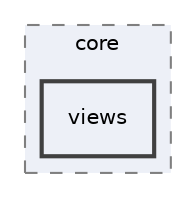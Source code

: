 digraph "django/core/views"
{
 // LATEX_PDF_SIZE
  edge [fontname="Helvetica",fontsize="10",labelfontname="Helvetica",labelfontsize="10"];
  node [fontname="Helvetica",fontsize="10",shape=record];
  compound=true
  subgraph clusterdir_de1bbbb81a283c4cd74fa611c3ef0cff {
    graph [ bgcolor="#edf0f7", pencolor="grey50", style="filled,dashed,", label="core", fontname="Helvetica", fontsize="10", URL="dir_de1bbbb81a283c4cd74fa611c3ef0cff.html"]
  dir_32bf05741f6820a0c0669253d2e3679f [shape=box, label="views", style="filled,bold,", fillcolor="#edf0f7", color="grey25", URL="dir_32bf05741f6820a0c0669253d2e3679f.html"];
  }
}
